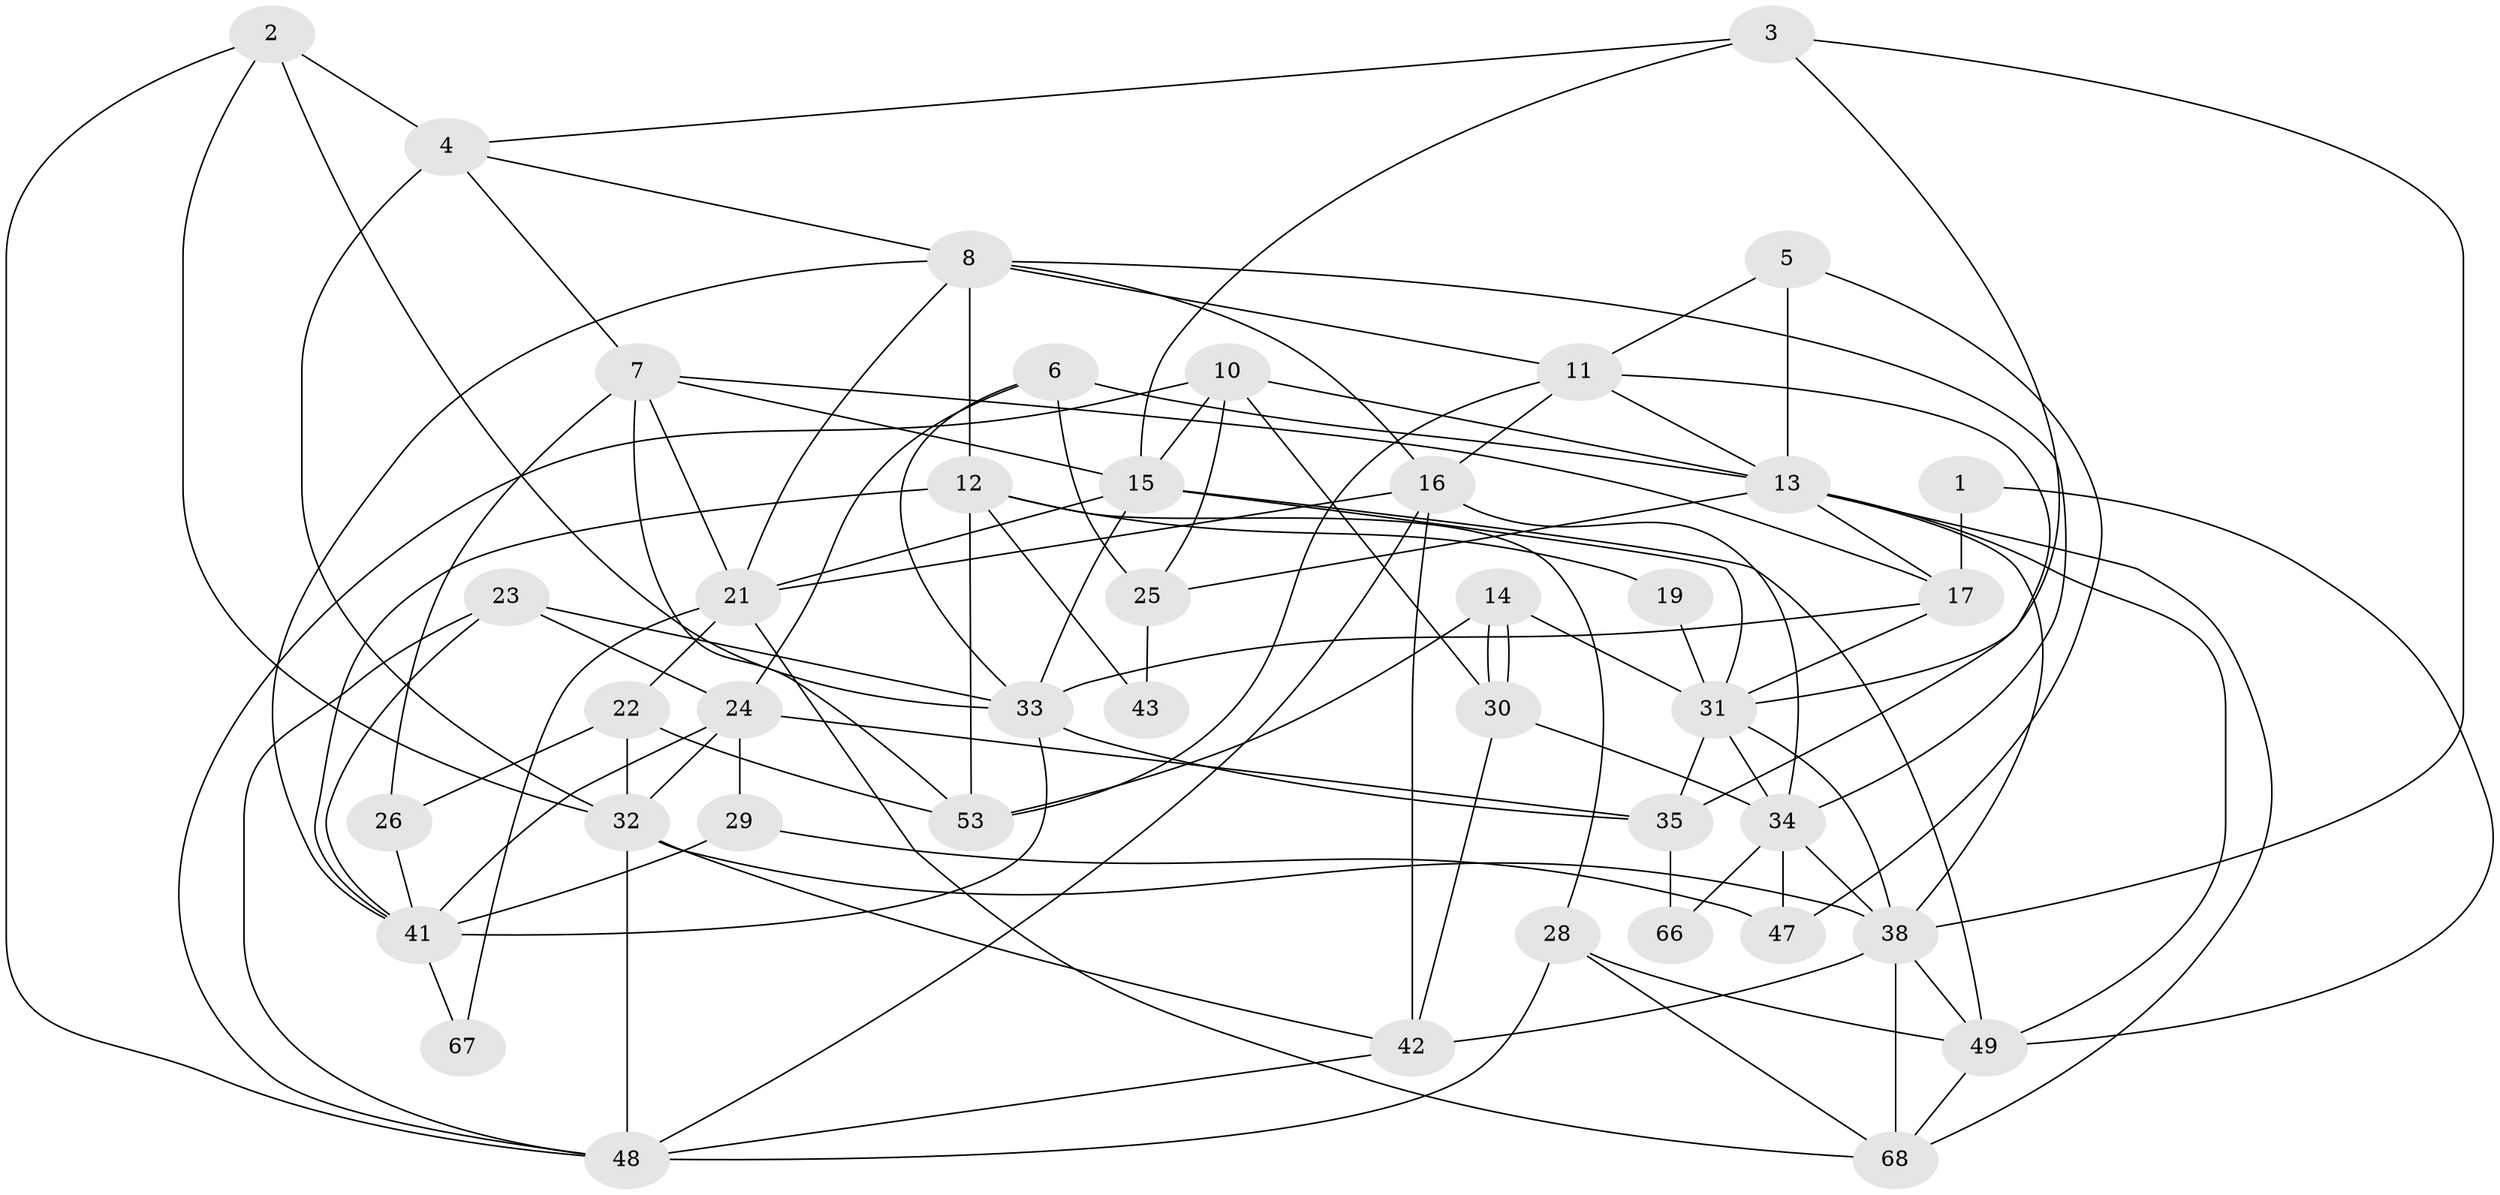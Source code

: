 // Generated by graph-tools (version 1.1) at 2025/23/03/03/25 07:23:56]
// undirected, 42 vertices, 106 edges
graph export_dot {
graph [start="1"]
  node [color=gray90,style=filled];
  1;
  2 [super="+20"];
  3 [super="+9"];
  4 [super="+58"];
  5;
  6;
  7 [super="+69"];
  8 [super="+27"];
  10 [super="+46"];
  11 [super="+64"];
  12 [super="+44"];
  13 [super="+18"];
  14;
  15 [super="+52"];
  16 [super="+50"];
  17 [super="+45"];
  19;
  21 [super="+56"];
  22;
  23;
  24 [super="+59"];
  25;
  26;
  28 [super="+36"];
  29;
  30 [super="+61"];
  31 [super="+51"];
  32 [super="+55"];
  33 [super="+40"];
  34 [super="+37"];
  35 [super="+65"];
  38 [super="+39"];
  41 [super="+60"];
  42 [super="+70"];
  43;
  47 [super="+63"];
  48 [super="+57"];
  49 [super="+62"];
  53 [super="+54"];
  66;
  67;
  68;
  1 -- 49;
  1 -- 17;
  2 -- 48;
  2 -- 33;
  2 -- 32;
  2 -- 4;
  3 -- 31;
  3 -- 15;
  3 -- 4;
  3 -- 38;
  4 -- 8;
  4 -- 32 [weight=3];
  4 -- 7;
  5 -- 11;
  5 -- 47;
  5 -- 13;
  6 -- 33;
  6 -- 13;
  6 -- 24;
  6 -- 25;
  7 -- 17;
  7 -- 21;
  7 -- 53;
  7 -- 26;
  7 -- 15;
  8 -- 41;
  8 -- 34;
  8 -- 16;
  8 -- 21;
  8 -- 11;
  8 -- 12;
  10 -- 13;
  10 -- 48;
  10 -- 25;
  10 -- 15;
  10 -- 30;
  11 -- 16;
  11 -- 13;
  11 -- 35;
  11 -- 53;
  12 -- 28;
  12 -- 41;
  12 -- 43;
  12 -- 19;
  12 -- 53;
  13 -- 17;
  13 -- 38;
  13 -- 68;
  13 -- 49;
  13 -- 25;
  14 -- 30;
  14 -- 30;
  14 -- 31;
  14 -- 53;
  15 -- 21;
  15 -- 33;
  15 -- 31;
  15 -- 49;
  16 -- 21;
  16 -- 34;
  16 -- 48;
  16 -- 42;
  17 -- 33;
  17 -- 31;
  19 -- 31;
  21 -- 67;
  21 -- 68;
  21 -- 22;
  22 -- 26;
  22 -- 53 [weight=2];
  22 -- 32;
  23 -- 24;
  23 -- 33;
  23 -- 41;
  23 -- 48;
  24 -- 41;
  24 -- 35;
  24 -- 32;
  24 -- 29;
  25 -- 43;
  26 -- 41;
  28 -- 48;
  28 -- 49;
  28 -- 68;
  29 -- 41;
  29 -- 47;
  30 -- 42;
  30 -- 34;
  31 -- 35;
  31 -- 34;
  31 -- 38;
  32 -- 38 [weight=2];
  32 -- 48;
  32 -- 42;
  33 -- 35;
  33 -- 41;
  34 -- 66;
  34 -- 38;
  34 -- 47;
  35 -- 66;
  38 -- 49;
  38 -- 68;
  38 -- 42;
  41 -- 67;
  42 -- 48;
  49 -- 68;
}
